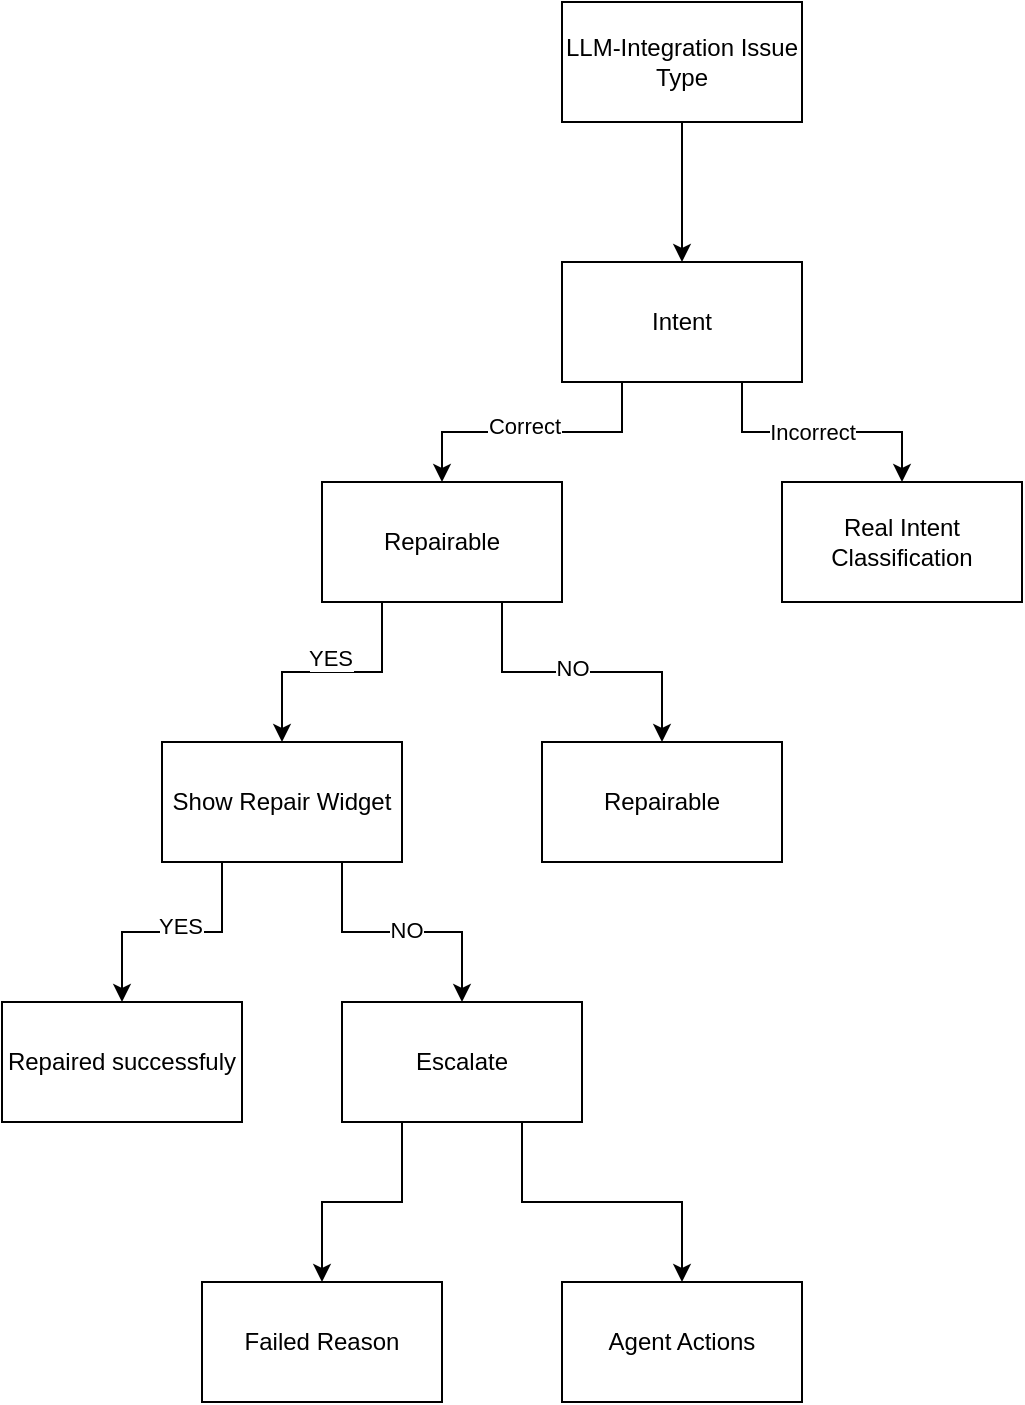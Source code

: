 <mxfile version="25.0.3">
  <diagram name="Page-1" id="e1eXuWaU9WfsJ-PKviq6">
    <mxGraphModel dx="727" dy="1343" grid="1" gridSize="10" guides="1" tooltips="1" connect="1" arrows="1" fold="1" page="1" pageScale="1" pageWidth="850" pageHeight="1100" math="0" shadow="0">
      <root>
        <mxCell id="0" />
        <mxCell id="1" parent="0" />
        <mxCell id="fQQwxeyHgZwv-CVo4GR3-3" style="edgeStyle=orthogonalEdgeStyle;rounded=0;orthogonalLoop=1;jettySize=auto;html=1;exitX=0.5;exitY=1;exitDx=0;exitDy=0;entryX=0.5;entryY=0;entryDx=0;entryDy=0;" edge="1" parent="1" source="fQQwxeyHgZwv-CVo4GR3-1" target="fQQwxeyHgZwv-CVo4GR3-2">
          <mxGeometry relative="1" as="geometry" />
        </mxCell>
        <mxCell id="fQQwxeyHgZwv-CVo4GR3-1" value="LLM-Integration Issue Type" style="whiteSpace=wrap;html=1;" vertex="1" parent="1">
          <mxGeometry x="350" y="490" width="120" height="60" as="geometry" />
        </mxCell>
        <mxCell id="fQQwxeyHgZwv-CVo4GR3-7" style="edgeStyle=orthogonalEdgeStyle;rounded=0;orthogonalLoop=1;jettySize=auto;html=1;exitX=0.25;exitY=1;exitDx=0;exitDy=0;entryX=0.5;entryY=0;entryDx=0;entryDy=0;" edge="1" parent="1" source="fQQwxeyHgZwv-CVo4GR3-2" target="fQQwxeyHgZwv-CVo4GR3-5">
          <mxGeometry relative="1" as="geometry" />
        </mxCell>
        <mxCell id="fQQwxeyHgZwv-CVo4GR3-8" value="Correct" style="edgeLabel;html=1;align=center;verticalAlign=middle;resizable=0;points=[];" vertex="1" connectable="0" parent="fQQwxeyHgZwv-CVo4GR3-7">
          <mxGeometry x="0.057" y="-3" relative="1" as="geometry">
            <mxPoint as="offset" />
          </mxGeometry>
        </mxCell>
        <mxCell id="fQQwxeyHgZwv-CVo4GR3-9" style="edgeStyle=orthogonalEdgeStyle;rounded=0;orthogonalLoop=1;jettySize=auto;html=1;exitX=0.75;exitY=1;exitDx=0;exitDy=0;" edge="1" parent="1" source="fQQwxeyHgZwv-CVo4GR3-2" target="fQQwxeyHgZwv-CVo4GR3-6">
          <mxGeometry relative="1" as="geometry" />
        </mxCell>
        <mxCell id="fQQwxeyHgZwv-CVo4GR3-10" value="Incorrect" style="edgeLabel;html=1;align=center;verticalAlign=middle;resizable=0;points=[];" vertex="1" connectable="0" parent="fQQwxeyHgZwv-CVo4GR3-9">
          <mxGeometry x="-0.077" relative="1" as="geometry">
            <mxPoint as="offset" />
          </mxGeometry>
        </mxCell>
        <mxCell id="fQQwxeyHgZwv-CVo4GR3-2" value="Intent" style="whiteSpace=wrap;html=1;" vertex="1" parent="1">
          <mxGeometry x="350" y="620" width="120" height="60" as="geometry" />
        </mxCell>
        <mxCell id="fQQwxeyHgZwv-CVo4GR3-13" style="edgeStyle=orthogonalEdgeStyle;rounded=0;orthogonalLoop=1;jettySize=auto;html=1;exitX=0.25;exitY=1;exitDx=0;exitDy=0;" edge="1" parent="1" source="fQQwxeyHgZwv-CVo4GR3-5" target="fQQwxeyHgZwv-CVo4GR3-11">
          <mxGeometry relative="1" as="geometry" />
        </mxCell>
        <mxCell id="fQQwxeyHgZwv-CVo4GR3-14" value="YES" style="edgeLabel;html=1;align=center;verticalAlign=middle;resizable=0;points=[];" vertex="1" connectable="0" parent="fQQwxeyHgZwv-CVo4GR3-13">
          <mxGeometry x="0.027" y="-7" relative="1" as="geometry">
            <mxPoint as="offset" />
          </mxGeometry>
        </mxCell>
        <mxCell id="fQQwxeyHgZwv-CVo4GR3-17" style="edgeStyle=orthogonalEdgeStyle;rounded=0;orthogonalLoop=1;jettySize=auto;html=1;exitX=0.75;exitY=1;exitDx=0;exitDy=0;entryX=0.5;entryY=0;entryDx=0;entryDy=0;" edge="1" parent="1" source="fQQwxeyHgZwv-CVo4GR3-5" target="fQQwxeyHgZwv-CVo4GR3-12">
          <mxGeometry relative="1" as="geometry" />
        </mxCell>
        <mxCell id="fQQwxeyHgZwv-CVo4GR3-18" value="NO" style="edgeLabel;html=1;align=center;verticalAlign=middle;resizable=0;points=[];" vertex="1" connectable="0" parent="fQQwxeyHgZwv-CVo4GR3-17">
          <mxGeometry x="-0.067" y="2" relative="1" as="geometry">
            <mxPoint as="offset" />
          </mxGeometry>
        </mxCell>
        <mxCell id="fQQwxeyHgZwv-CVo4GR3-5" value="Repairable" style="whiteSpace=wrap;html=1;" vertex="1" parent="1">
          <mxGeometry x="230" y="730" width="120" height="60" as="geometry" />
        </mxCell>
        <mxCell id="fQQwxeyHgZwv-CVo4GR3-6" value="Real Intent Classification" style="whiteSpace=wrap;html=1;" vertex="1" parent="1">
          <mxGeometry x="460" y="730" width="120" height="60" as="geometry" />
        </mxCell>
        <mxCell id="fQQwxeyHgZwv-CVo4GR3-21" style="edgeStyle=orthogonalEdgeStyle;rounded=0;orthogonalLoop=1;jettySize=auto;html=1;exitX=0.25;exitY=1;exitDx=0;exitDy=0;entryX=0.5;entryY=0;entryDx=0;entryDy=0;" edge="1" parent="1" source="fQQwxeyHgZwv-CVo4GR3-11" target="fQQwxeyHgZwv-CVo4GR3-19">
          <mxGeometry relative="1" as="geometry" />
        </mxCell>
        <mxCell id="fQQwxeyHgZwv-CVo4GR3-22" value="YES" style="edgeLabel;html=1;align=center;verticalAlign=middle;resizable=0;points=[];" vertex="1" connectable="0" parent="fQQwxeyHgZwv-CVo4GR3-21">
          <mxGeometry x="-0.061" y="-3" relative="1" as="geometry">
            <mxPoint as="offset" />
          </mxGeometry>
        </mxCell>
        <mxCell id="fQQwxeyHgZwv-CVo4GR3-23" style="edgeStyle=orthogonalEdgeStyle;rounded=0;orthogonalLoop=1;jettySize=auto;html=1;exitX=0.75;exitY=1;exitDx=0;exitDy=0;" edge="1" parent="1" source="fQQwxeyHgZwv-CVo4GR3-11" target="fQQwxeyHgZwv-CVo4GR3-20">
          <mxGeometry relative="1" as="geometry" />
        </mxCell>
        <mxCell id="fQQwxeyHgZwv-CVo4GR3-24" value="NO" style="edgeLabel;html=1;align=center;verticalAlign=middle;resizable=0;points=[];" vertex="1" connectable="0" parent="fQQwxeyHgZwv-CVo4GR3-23">
          <mxGeometry x="0.033" y="1" relative="1" as="geometry">
            <mxPoint as="offset" />
          </mxGeometry>
        </mxCell>
        <mxCell id="fQQwxeyHgZwv-CVo4GR3-11" value="Show Repair Widget" style="whiteSpace=wrap;html=1;" vertex="1" parent="1">
          <mxGeometry x="150" y="860" width="120" height="60" as="geometry" />
        </mxCell>
        <mxCell id="fQQwxeyHgZwv-CVo4GR3-12" value="Repairable" style="whiteSpace=wrap;html=1;" vertex="1" parent="1">
          <mxGeometry x="340" y="860" width="120" height="60" as="geometry" />
        </mxCell>
        <mxCell id="fQQwxeyHgZwv-CVo4GR3-19" value="Repaired successfuly" style="whiteSpace=wrap;html=1;" vertex="1" parent="1">
          <mxGeometry x="70" y="990" width="120" height="60" as="geometry" />
        </mxCell>
        <mxCell id="fQQwxeyHgZwv-CVo4GR3-27" style="edgeStyle=orthogonalEdgeStyle;rounded=0;orthogonalLoop=1;jettySize=auto;html=1;exitX=0.25;exitY=1;exitDx=0;exitDy=0;entryX=0.5;entryY=0;entryDx=0;entryDy=0;" edge="1" parent="1" source="fQQwxeyHgZwv-CVo4GR3-20" target="fQQwxeyHgZwv-CVo4GR3-25">
          <mxGeometry relative="1" as="geometry" />
        </mxCell>
        <mxCell id="fQQwxeyHgZwv-CVo4GR3-28" style="edgeStyle=orthogonalEdgeStyle;rounded=0;orthogonalLoop=1;jettySize=auto;html=1;exitX=0.75;exitY=1;exitDx=0;exitDy=0;entryX=0.5;entryY=0;entryDx=0;entryDy=0;" edge="1" parent="1" source="fQQwxeyHgZwv-CVo4GR3-20" target="fQQwxeyHgZwv-CVo4GR3-26">
          <mxGeometry relative="1" as="geometry" />
        </mxCell>
        <mxCell id="fQQwxeyHgZwv-CVo4GR3-20" value="Escalate" style="whiteSpace=wrap;html=1;" vertex="1" parent="1">
          <mxGeometry x="240" y="990" width="120" height="60" as="geometry" />
        </mxCell>
        <mxCell id="fQQwxeyHgZwv-CVo4GR3-25" value="Failed Reason" style="whiteSpace=wrap;html=1;" vertex="1" parent="1">
          <mxGeometry x="170" y="1130" width="120" height="60" as="geometry" />
        </mxCell>
        <mxCell id="fQQwxeyHgZwv-CVo4GR3-26" value="Agent Actions" style="whiteSpace=wrap;html=1;" vertex="1" parent="1">
          <mxGeometry x="350" y="1130" width="120" height="60" as="geometry" />
        </mxCell>
      </root>
    </mxGraphModel>
  </diagram>
</mxfile>
